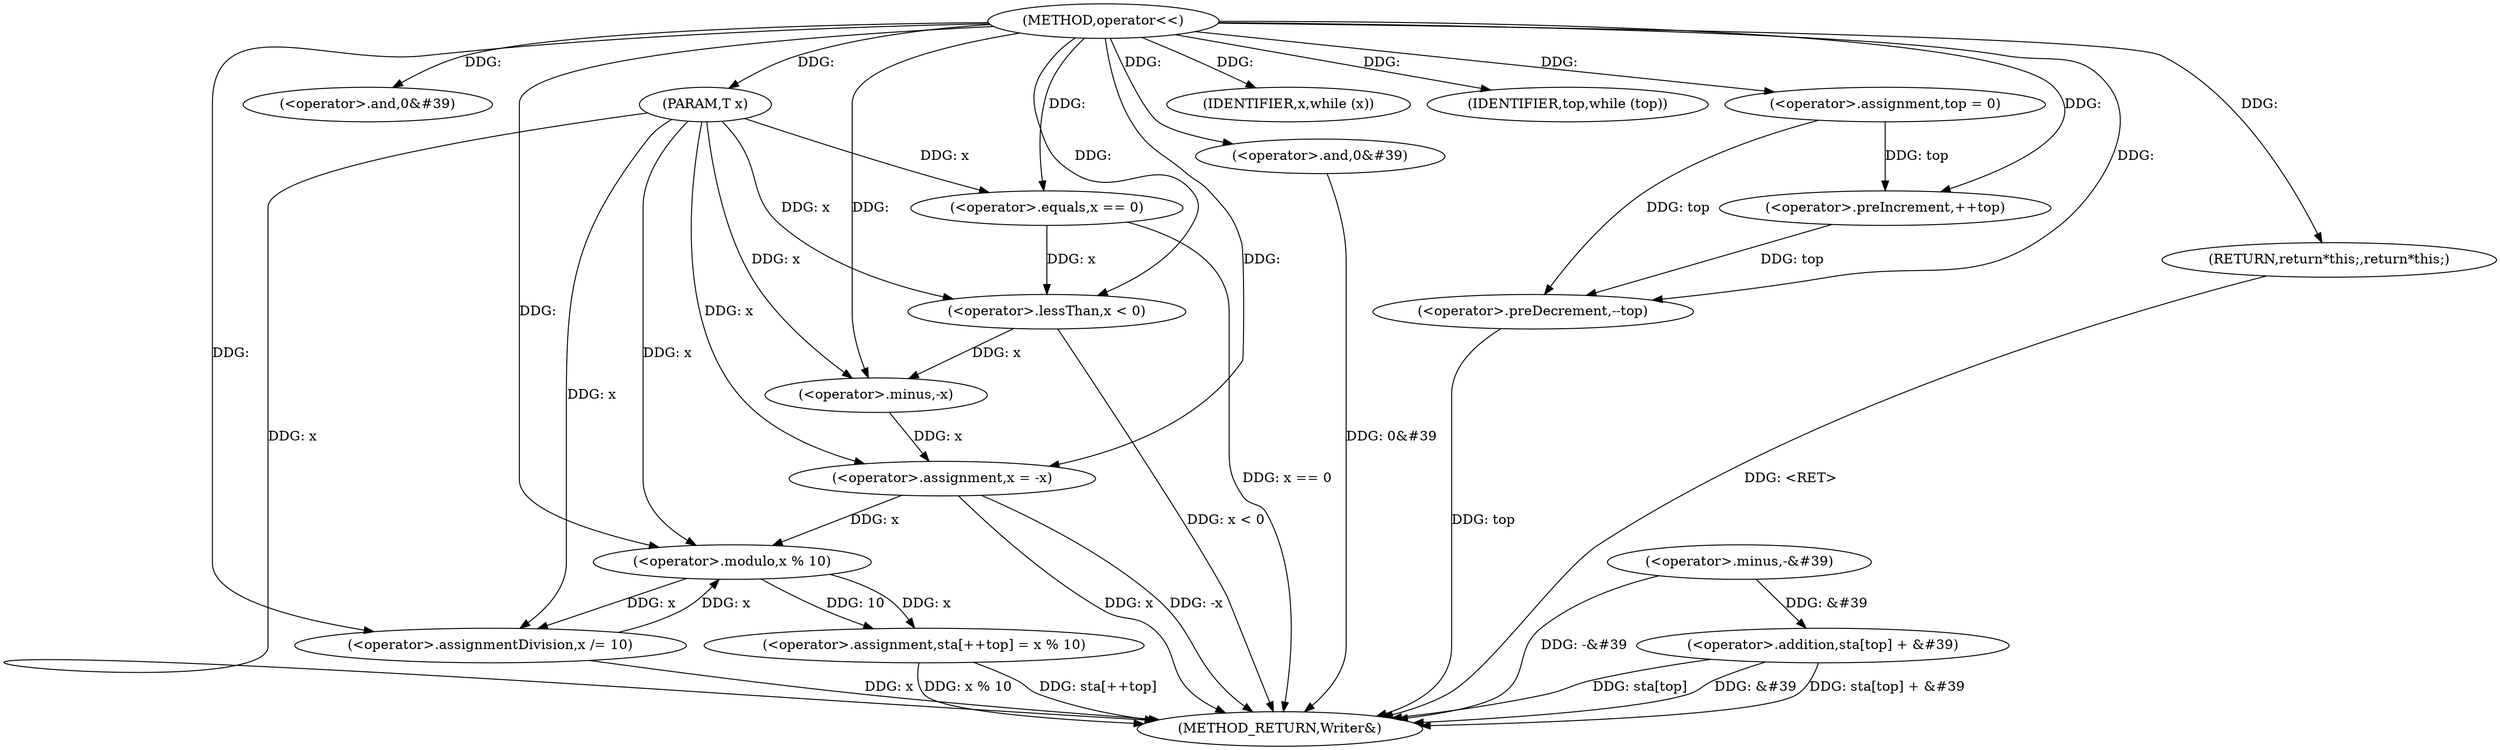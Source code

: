 digraph "operator<<" {  
"1000907" [label = "(METHOD,operator<<)" ]
"1000969" [label = "(METHOD_RETURN,Writer&)" ]
"1000908" [label = "(PARAM,T x)" ]
"1000916" [label = "(<operator>.and,0&#39)" ]
"1000927" [label = "(<operator>.minus,-&#39)" ]
"1000930" [label = "(<operator>.assignment,x = -x)" ]
"1000936" [label = "(<operator>.assignment,top = 0)" ]
"1000955" [label = "(<operator>.addition,sta[top] + &#39)" ]
"1000961" [label = "(<operator>.and,0&#39)" ]
"1000964" [label = "(<operator>.preDecrement,--top)" ]
"1000966" [label = "(RETURN,return*this;,return*this;)" ]
"1000911" [label = "(<operator>.equals,x == 0)" ]
"1000922" [label = "(<operator>.lessThan,x < 0)" ]
"1000940" [label = "(IDENTIFIER,x,while (x))" ]
"1000954" [label = "(IDENTIFIER,top,while (top))" ]
"1000932" [label = "(<operator>.minus,-x)" ]
"1000942" [label = "(<operator>.assignment,sta[++top] = x % 10)" ]
"1000950" [label = "(<operator>.assignmentDivision,x /= 10)" ]
"1000947" [label = "(<operator>.modulo,x % 10)" ]
"1000945" [label = "(<operator>.preIncrement,++top)" ]
  "1000908" -> "1000969"  [ label = "DDG: x"] 
  "1000911" -> "1000969"  [ label = "DDG: x == 0"] 
  "1000922" -> "1000969"  [ label = "DDG: x < 0"] 
  "1000927" -> "1000969"  [ label = "DDG: -&#39"] 
  "1000930" -> "1000969"  [ label = "DDG: x"] 
  "1000930" -> "1000969"  [ label = "DDG: -x"] 
  "1000955" -> "1000969"  [ label = "DDG: sta[top]"] 
  "1000955" -> "1000969"  [ label = "DDG: &#39"] 
  "1000955" -> "1000969"  [ label = "DDG: sta[top] + &#39"] 
  "1000961" -> "1000969"  [ label = "DDG: 0&#39"] 
  "1000964" -> "1000969"  [ label = "DDG: top"] 
  "1000942" -> "1000969"  [ label = "DDG: sta[++top]"] 
  "1000942" -> "1000969"  [ label = "DDG: x % 10"] 
  "1000950" -> "1000969"  [ label = "DDG: x"] 
  "1000966" -> "1000969"  [ label = "DDG: <RET>"] 
  "1000907" -> "1000908"  [ label = "DDG: "] 
  "1000932" -> "1000930"  [ label = "DDG: x"] 
  "1000907" -> "1000936"  [ label = "DDG: "] 
  "1000927" -> "1000955"  [ label = "DDG: &#39"] 
  "1000907" -> "1000966"  [ label = "DDG: "] 
  "1000907" -> "1000916"  [ label = "DDG: "] 
  "1000908" -> "1000930"  [ label = "DDG: x"] 
  "1000907" -> "1000930"  [ label = "DDG: "] 
  "1000907" -> "1000940"  [ label = "DDG: "] 
  "1000907" -> "1000954"  [ label = "DDG: "] 
  "1000907" -> "1000961"  [ label = "DDG: "] 
  "1000936" -> "1000964"  [ label = "DDG: top"] 
  "1000945" -> "1000964"  [ label = "DDG: top"] 
  "1000907" -> "1000964"  [ label = "DDG: "] 
  "1000908" -> "1000911"  [ label = "DDG: x"] 
  "1000907" -> "1000911"  [ label = "DDG: "] 
  "1000911" -> "1000922"  [ label = "DDG: x"] 
  "1000908" -> "1000922"  [ label = "DDG: x"] 
  "1000907" -> "1000922"  [ label = "DDG: "] 
  "1000922" -> "1000932"  [ label = "DDG: x"] 
  "1000908" -> "1000932"  [ label = "DDG: x"] 
  "1000907" -> "1000932"  [ label = "DDG: "] 
  "1000947" -> "1000942"  [ label = "DDG: 10"] 
  "1000947" -> "1000942"  [ label = "DDG: x"] 
  "1000907" -> "1000950"  [ label = "DDG: "] 
  "1000947" -> "1000950"  [ label = "DDG: x"] 
  "1000908" -> "1000950"  [ label = "DDG: x"] 
  "1000930" -> "1000947"  [ label = "DDG: x"] 
  "1000950" -> "1000947"  [ label = "DDG: x"] 
  "1000908" -> "1000947"  [ label = "DDG: x"] 
  "1000907" -> "1000947"  [ label = "DDG: "] 
  "1000936" -> "1000945"  [ label = "DDG: top"] 
  "1000907" -> "1000945"  [ label = "DDG: "] 
}
